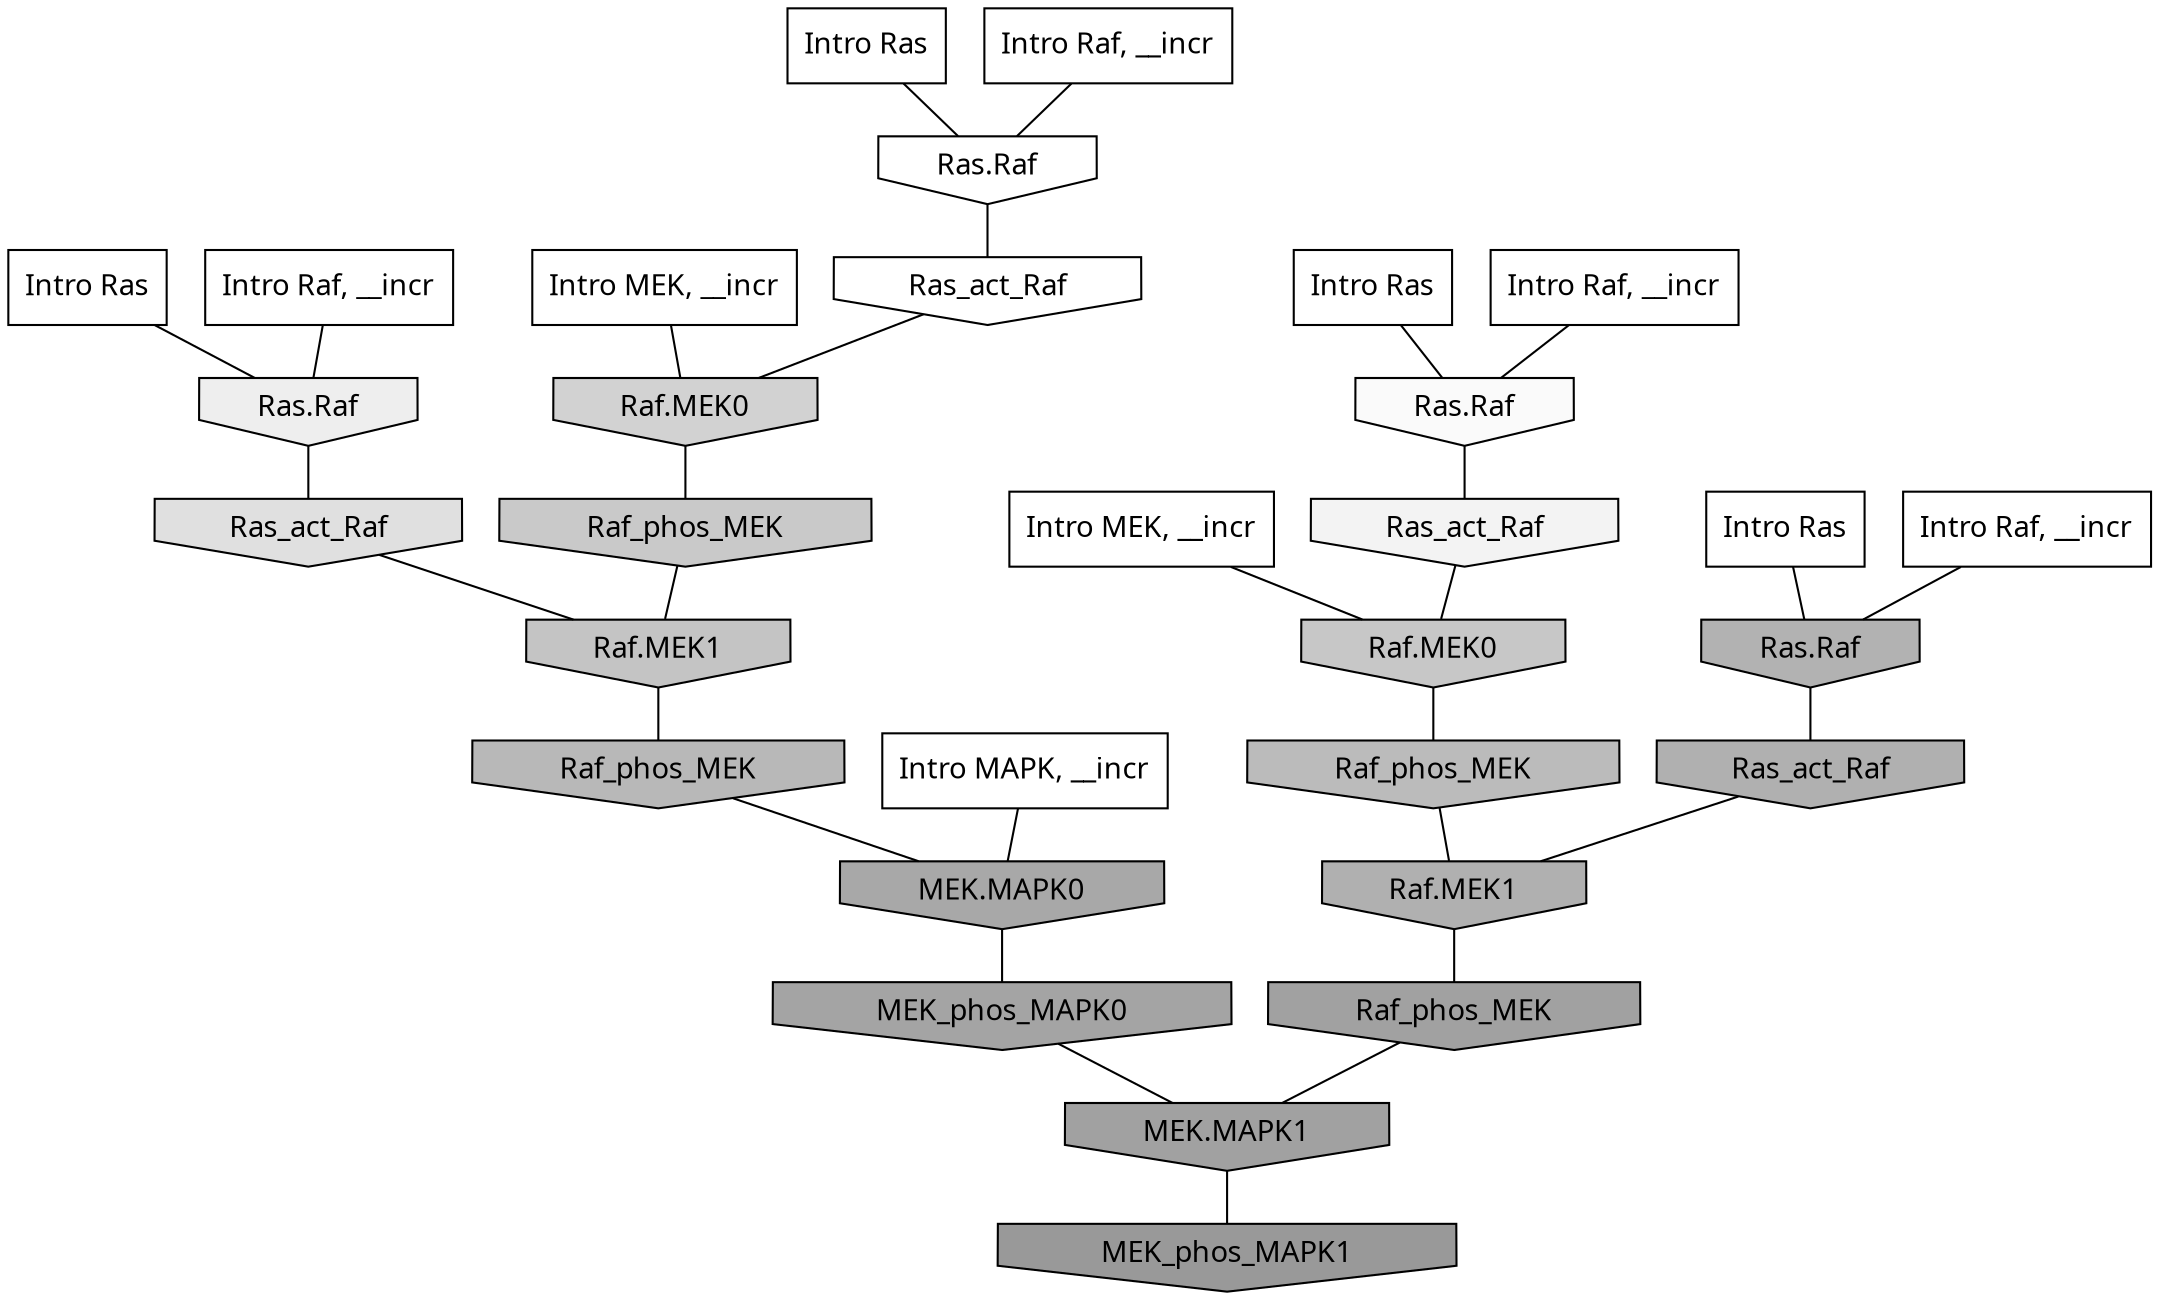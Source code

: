 digraph G{
  rankdir="TB";
  ranksep=0.30;
  node [fontname="CMU Serif"];
  edge [fontname="CMU Serif"];
  
  3 [label="Intro Ras", shape=rectangle, style=filled, fillcolor="0.000 0.000 1.000"]
  
  9 [label="Intro Ras", shape=rectangle, style=filled, fillcolor="0.000 0.000 1.000"]
  
  41 [label="Intro Ras", shape=rectangle, style=filled, fillcolor="0.000 0.000 1.000"]
  
  49 [label="Intro Ras", shape=rectangle, style=filled, fillcolor="0.000 0.000 1.000"]
  
  489 [label="Intro Raf, __incr", shape=rectangle, style=filled, fillcolor="0.000 0.000 1.000"]
  
  861 [label="Intro Raf, __incr", shape=rectangle, style=filled, fillcolor="0.000 0.000 1.000"]
  
  1018 [label="Intro Raf, __incr", shape=rectangle, style=filled, fillcolor="0.000 0.000 1.000"]
  
  1021 [label="Intro Raf, __incr", shape=rectangle, style=filled, fillcolor="0.000 0.000 1.000"]
  
  1883 [label="Intro MEK, __incr", shape=rectangle, style=filled, fillcolor="0.000 0.000 1.000"]
  
  2095 [label="Intro MEK, __incr", shape=rectangle, style=filled, fillcolor="0.000 0.000 1.000"]
  
  2589 [label="Intro MAPK, __incr", shape=rectangle, style=filled, fillcolor="0.000 0.000 1.000"]
  
  3259 [label="Ras.Raf", shape=invhouse, style=filled, fillcolor="0.000 0.000 1.000"]
  
  3299 [label="Ras_act_Raf", shape=invhouse, style=filled, fillcolor="0.000 0.000 1.000"]
  
  3462 [label="Ras.Raf", shape=invhouse, style=filled, fillcolor="0.000 0.000 0.977"]
  
  3665 [label="Ras_act_Raf", shape=invhouse, style=filled, fillcolor="0.000 0.000 0.953"]
  
  3979 [label="Ras.Raf", shape=invhouse, style=filled, fillcolor="0.000 0.000 0.933"]
  
  4903 [label="Ras_act_Raf", shape=invhouse, style=filled, fillcolor="0.000 0.000 0.877"]
  
  5964 [label="Raf.MEK0", shape=invhouse, style=filled, fillcolor="0.000 0.000 0.823"]
  
  6816 [label="Raf_phos_MEK", shape=invhouse, style=filled, fillcolor="0.000 0.000 0.788"]
  
  7018 [label="Raf.MEK0", shape=invhouse, style=filled, fillcolor="0.000 0.000 0.781"]
  
  7522 [label="Raf.MEK1", shape=invhouse, style=filled, fillcolor="0.000 0.000 0.767"]
  
  8670 [label="Raf_phos_MEK", shape=invhouse, style=filled, fillcolor="0.000 0.000 0.734"]
  
  9242 [label="Raf_phos_MEK", shape=invhouse, style=filled, fillcolor="0.000 0.000 0.719"]
  
  10276 [label="Ras.Raf", shape=invhouse, style=filled, fillcolor="0.000 0.000 0.699"]
  
  10794 [label="Ras_act_Raf", shape=invhouse, style=filled, fillcolor="0.000 0.000 0.689"]
  
  10800 [label="Raf.MEK1", shape=invhouse, style=filled, fillcolor="0.000 0.000 0.689"]
  
  12786 [label="MEK.MAPK0", shape=invhouse, style=filled, fillcolor="0.000 0.000 0.657"]
  
  13662 [label="MEK_phos_MAPK0", shape=invhouse, style=filled, fillcolor="0.000 0.000 0.643"]
  
  14779 [label="Raf_phos_MEK", shape=invhouse, style=filled, fillcolor="0.000 0.000 0.630"]
  
  14788 [label="MEK.MAPK1", shape=invhouse, style=filled, fillcolor="0.000 0.000 0.630"]
  
  16477 [label="MEK_phos_MAPK1", shape=invhouse, style=filled, fillcolor="0.000 0.000 0.600"]
  
  
  14788 -> 16477 [dir=none, color="0.000 0.000 0.000"] 
  14779 -> 14788 [dir=none, color="0.000 0.000 0.000"] 
  13662 -> 14788 [dir=none, color="0.000 0.000 0.000"] 
  12786 -> 13662 [dir=none, color="0.000 0.000 0.000"] 
  10800 -> 14779 [dir=none, color="0.000 0.000 0.000"] 
  10794 -> 10800 [dir=none, color="0.000 0.000 0.000"] 
  10276 -> 10794 [dir=none, color="0.000 0.000 0.000"] 
  9242 -> 12786 [dir=none, color="0.000 0.000 0.000"] 
  8670 -> 10800 [dir=none, color="0.000 0.000 0.000"] 
  7522 -> 9242 [dir=none, color="0.000 0.000 0.000"] 
  7018 -> 8670 [dir=none, color="0.000 0.000 0.000"] 
  6816 -> 7522 [dir=none, color="0.000 0.000 0.000"] 
  5964 -> 6816 [dir=none, color="0.000 0.000 0.000"] 
  4903 -> 7522 [dir=none, color="0.000 0.000 0.000"] 
  3979 -> 4903 [dir=none, color="0.000 0.000 0.000"] 
  3665 -> 7018 [dir=none, color="0.000 0.000 0.000"] 
  3462 -> 3665 [dir=none, color="0.000 0.000 0.000"] 
  3299 -> 5964 [dir=none, color="0.000 0.000 0.000"] 
  3259 -> 3299 [dir=none, color="0.000 0.000 0.000"] 
  2589 -> 12786 [dir=none, color="0.000 0.000 0.000"] 
  2095 -> 5964 [dir=none, color="0.000 0.000 0.000"] 
  1883 -> 7018 [dir=none, color="0.000 0.000 0.000"] 
  1021 -> 3979 [dir=none, color="0.000 0.000 0.000"] 
  1018 -> 3259 [dir=none, color="0.000 0.000 0.000"] 
  861 -> 3462 [dir=none, color="0.000 0.000 0.000"] 
  489 -> 10276 [dir=none, color="0.000 0.000 0.000"] 
  49 -> 10276 [dir=none, color="0.000 0.000 0.000"] 
  41 -> 3259 [dir=none, color="0.000 0.000 0.000"] 
  9 -> 3462 [dir=none, color="0.000 0.000 0.000"] 
  3 -> 3979 [dir=none, color="0.000 0.000 0.000"] 
  
  }
